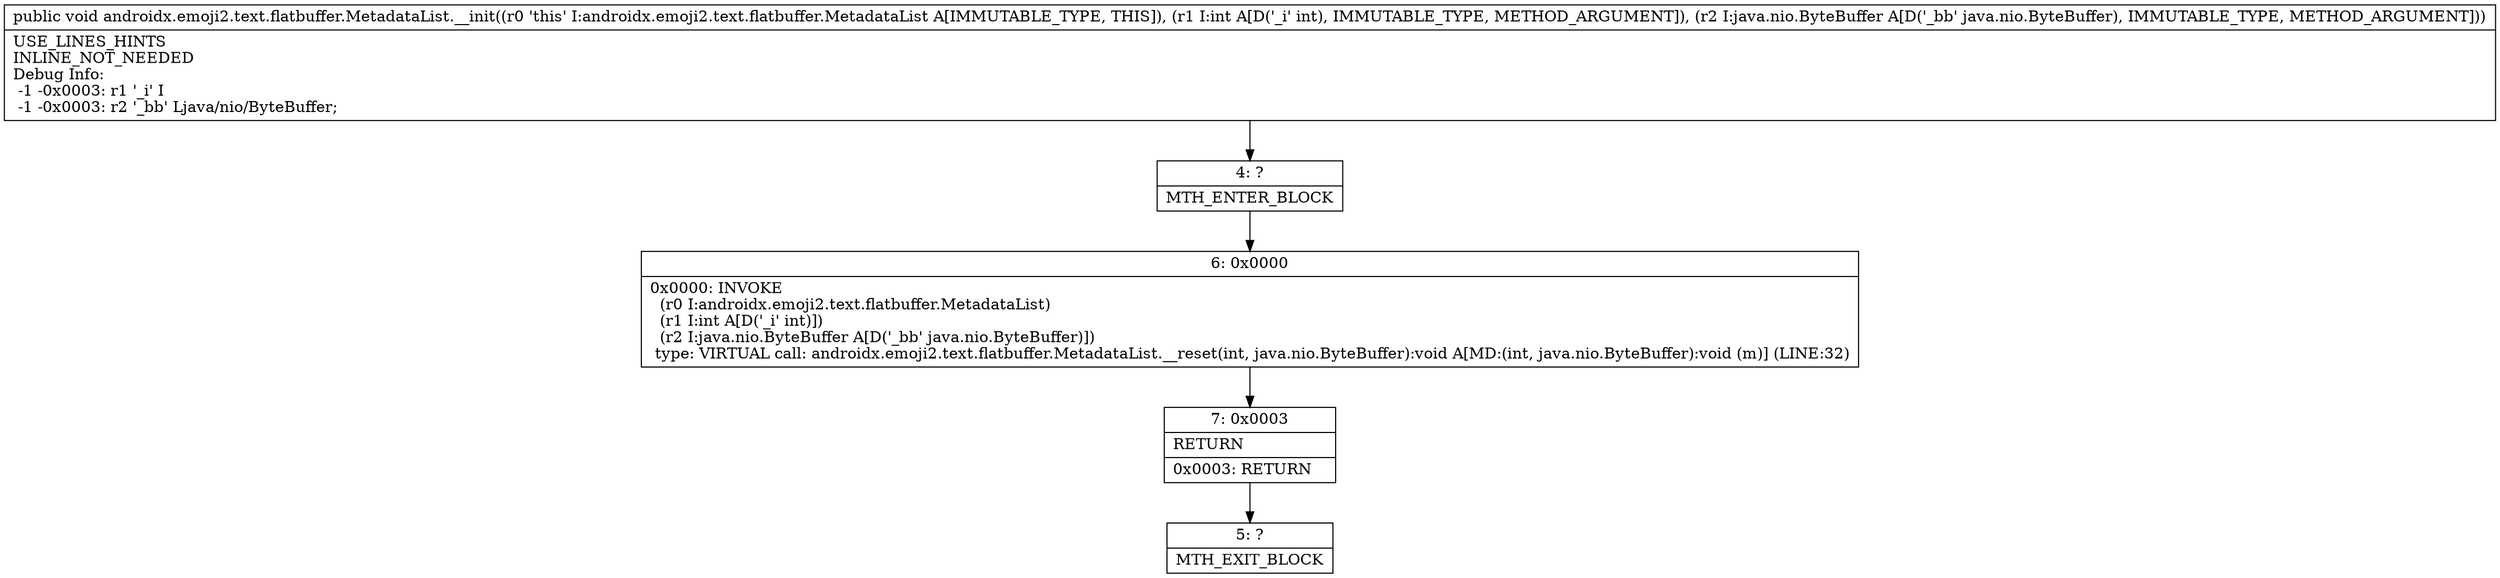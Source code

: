 digraph "CFG forandroidx.emoji2.text.flatbuffer.MetadataList.__init(ILjava\/nio\/ByteBuffer;)V" {
Node_4 [shape=record,label="{4\:\ ?|MTH_ENTER_BLOCK\l}"];
Node_6 [shape=record,label="{6\:\ 0x0000|0x0000: INVOKE  \l  (r0 I:androidx.emoji2.text.flatbuffer.MetadataList)\l  (r1 I:int A[D('_i' int)])\l  (r2 I:java.nio.ByteBuffer A[D('_bb' java.nio.ByteBuffer)])\l type: VIRTUAL call: androidx.emoji2.text.flatbuffer.MetadataList.__reset(int, java.nio.ByteBuffer):void A[MD:(int, java.nio.ByteBuffer):void (m)] (LINE:32)\l}"];
Node_7 [shape=record,label="{7\:\ 0x0003|RETURN\l|0x0003: RETURN   \l}"];
Node_5 [shape=record,label="{5\:\ ?|MTH_EXIT_BLOCK\l}"];
MethodNode[shape=record,label="{public void androidx.emoji2.text.flatbuffer.MetadataList.__init((r0 'this' I:androidx.emoji2.text.flatbuffer.MetadataList A[IMMUTABLE_TYPE, THIS]), (r1 I:int A[D('_i' int), IMMUTABLE_TYPE, METHOD_ARGUMENT]), (r2 I:java.nio.ByteBuffer A[D('_bb' java.nio.ByteBuffer), IMMUTABLE_TYPE, METHOD_ARGUMENT]))  | USE_LINES_HINTS\lINLINE_NOT_NEEDED\lDebug Info:\l  \-1 \-0x0003: r1 '_i' I\l  \-1 \-0x0003: r2 '_bb' Ljava\/nio\/ByteBuffer;\l}"];
MethodNode -> Node_4;Node_4 -> Node_6;
Node_6 -> Node_7;
Node_7 -> Node_5;
}


